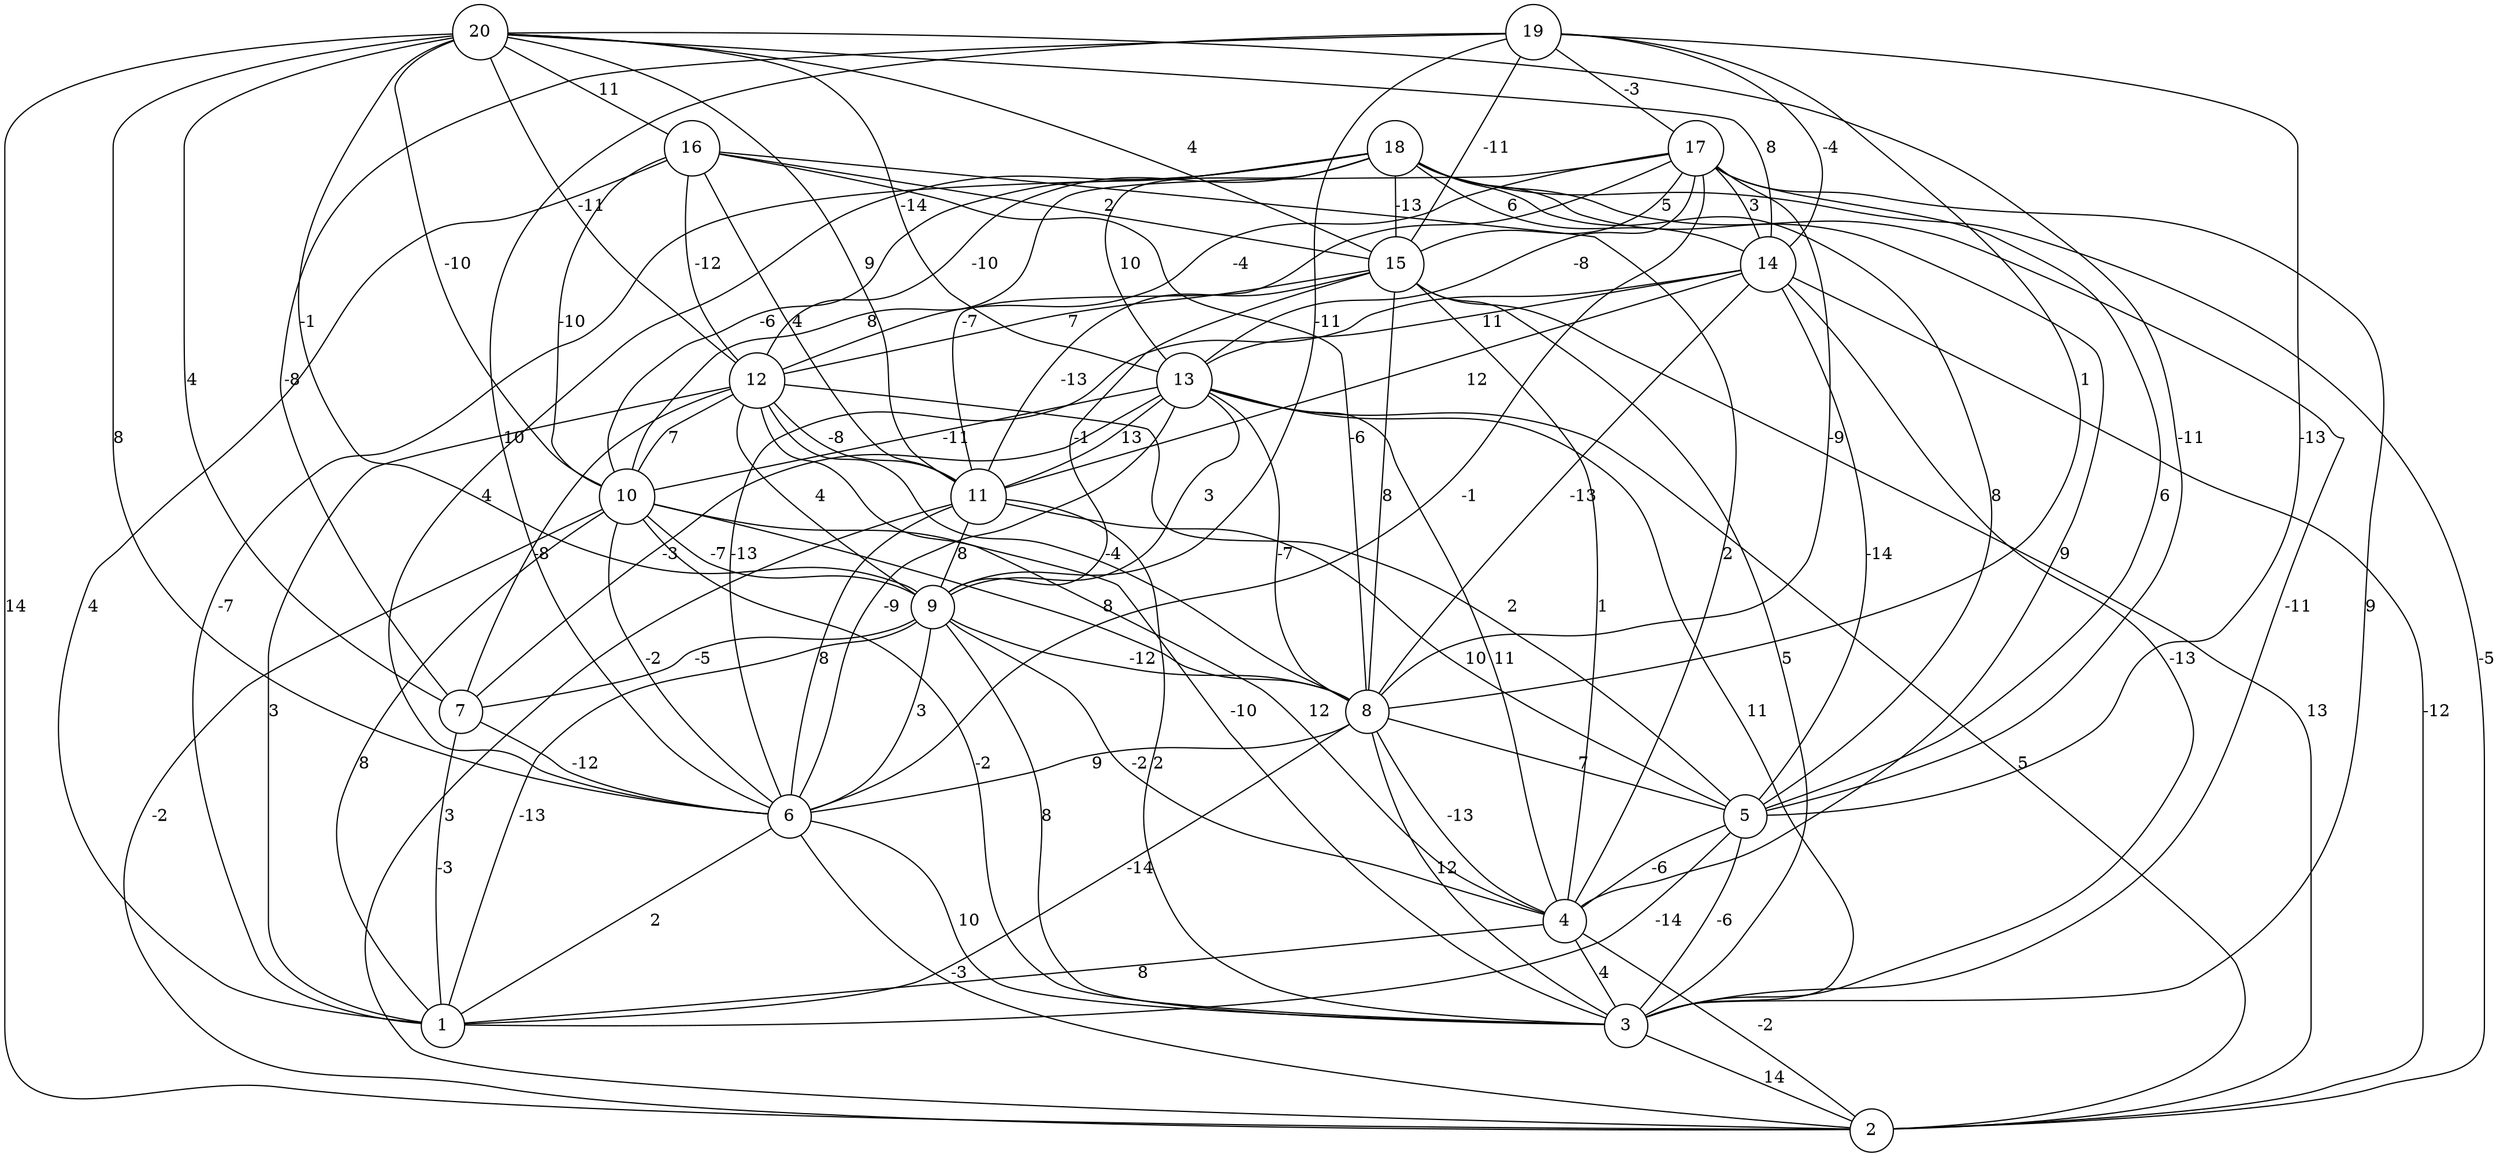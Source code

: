 graph { 
	 fontname="Helvetica,Arial,sans-serif" 
	 node [shape = circle]; 
	 20 -- 2 [label = "14"];
	 20 -- 5 [label = "-11"];
	 20 -- 6 [label = "8"];
	 20 -- 7 [label = "4"];
	 20 -- 9 [label = "-1"];
	 20 -- 10 [label = "-10"];
	 20 -- 11 [label = "9"];
	 20 -- 12 [label = "-11"];
	 20 -- 13 [label = "-14"];
	 20 -- 14 [label = "8"];
	 20 -- 15 [label = "4"];
	 20 -- 16 [label = "11"];
	 19 -- 5 [label = "-13"];
	 19 -- 6 [label = "10"];
	 19 -- 7 [label = "-8"];
	 19 -- 8 [label = "1"];
	 19 -- 9 [label = "-11"];
	 19 -- 14 [label = "-4"];
	 19 -- 15 [label = "-11"];
	 19 -- 17 [label = "-3"];
	 18 -- 1 [label = "-7"];
	 18 -- 2 [label = "-5"];
	 18 -- 3 [label = "-11"];
	 18 -- 4 [label = "9"];
	 18 -- 5 [label = "8"];
	 18 -- 6 [label = "4"];
	 18 -- 10 [label = "-6"];
	 18 -- 12 [label = "-10"];
	 18 -- 13 [label = "10"];
	 18 -- 14 [label = "6"];
	 18 -- 15 [label = "-13"];
	 17 -- 3 [label = "9"];
	 17 -- 5 [label = "6"];
	 17 -- 6 [label = "-1"];
	 17 -- 8 [label = "-9"];
	 17 -- 10 [label = "8"];
	 17 -- 11 [label = "-7"];
	 17 -- 12 [label = "-4"];
	 17 -- 13 [label = "-8"];
	 17 -- 14 [label = "3"];
	 17 -- 15 [label = "5"];
	 16 -- 1 [label = "4"];
	 16 -- 4 [label = "2"];
	 16 -- 8 [label = "-6"];
	 16 -- 10 [label = "-10"];
	 16 -- 11 [label = "4"];
	 16 -- 12 [label = "-12"];
	 16 -- 15 [label = "2"];
	 15 -- 2 [label = "13"];
	 15 -- 3 [label = "5"];
	 15 -- 4 [label = "1"];
	 15 -- 8 [label = "8"];
	 15 -- 9 [label = "-1"];
	 15 -- 11 [label = "-13"];
	 15 -- 12 [label = "7"];
	 14 -- 2 [label = "-12"];
	 14 -- 3 [label = "-13"];
	 14 -- 5 [label = "-14"];
	 14 -- 6 [label = "-13"];
	 14 -- 8 [label = "-13"];
	 14 -- 11 [label = "12"];
	 14 -- 13 [label = "11"];
	 13 -- 2 [label = "5"];
	 13 -- 3 [label = "11"];
	 13 -- 4 [label = "11"];
	 13 -- 6 [label = "-9"];
	 13 -- 7 [label = "-3"];
	 13 -- 8 [label = "-7"];
	 13 -- 9 [label = "3"];
	 13 -- 10 [label = "-11"];
	 13 -- 11 [label = "13"];
	 12 -- 1 [label = "3"];
	 12 -- 3 [label = "-10"];
	 12 -- 5 [label = "2"];
	 12 -- 7 [label = "-8"];
	 12 -- 8 [label = "-4"];
	 12 -- 9 [label = "4"];
	 12 -- 10 [label = "7"];
	 12 -- 11 [label = "-8"];
	 11 -- 2 [label = "3"];
	 11 -- 3 [label = "2"];
	 11 -- 5 [label = "10"];
	 11 -- 6 [label = "8"];
	 11 -- 9 [label = "8"];
	 10 -- 1 [label = "8"];
	 10 -- 2 [label = "-2"];
	 10 -- 3 [label = "-2"];
	 10 -- 4 [label = "12"];
	 10 -- 6 [label = "-2"];
	 10 -- 8 [label = "8"];
	 10 -- 9 [label = "-7"];
	 9 -- 1 [label = "-13"];
	 9 -- 3 [label = "8"];
	 9 -- 4 [label = "-2"];
	 9 -- 6 [label = "3"];
	 9 -- 7 [label = "-5"];
	 9 -- 8 [label = "-12"];
	 8 -- 1 [label = "-14"];
	 8 -- 3 [label = "12"];
	 8 -- 4 [label = "-13"];
	 8 -- 5 [label = "7"];
	 8 -- 6 [label = "9"];
	 7 -- 1 [label = "-3"];
	 7 -- 6 [label = "-12"];
	 6 -- 1 [label = "2"];
	 6 -- 2 [label = "-3"];
	 6 -- 3 [label = "10"];
	 5 -- 1 [label = "-14"];
	 5 -- 3 [label = "-6"];
	 5 -- 4 [label = "-6"];
	 4 -- 1 [label = "8"];
	 4 -- 2 [label = "-2"];
	 4 -- 3 [label = "4"];
	 3 -- 2 [label = "14"];
	 1;
	 2;
	 3;
	 4;
	 5;
	 6;
	 7;
	 8;
	 9;
	 10;
	 11;
	 12;
	 13;
	 14;
	 15;
	 16;
	 17;
	 18;
	 19;
	 20;
}
